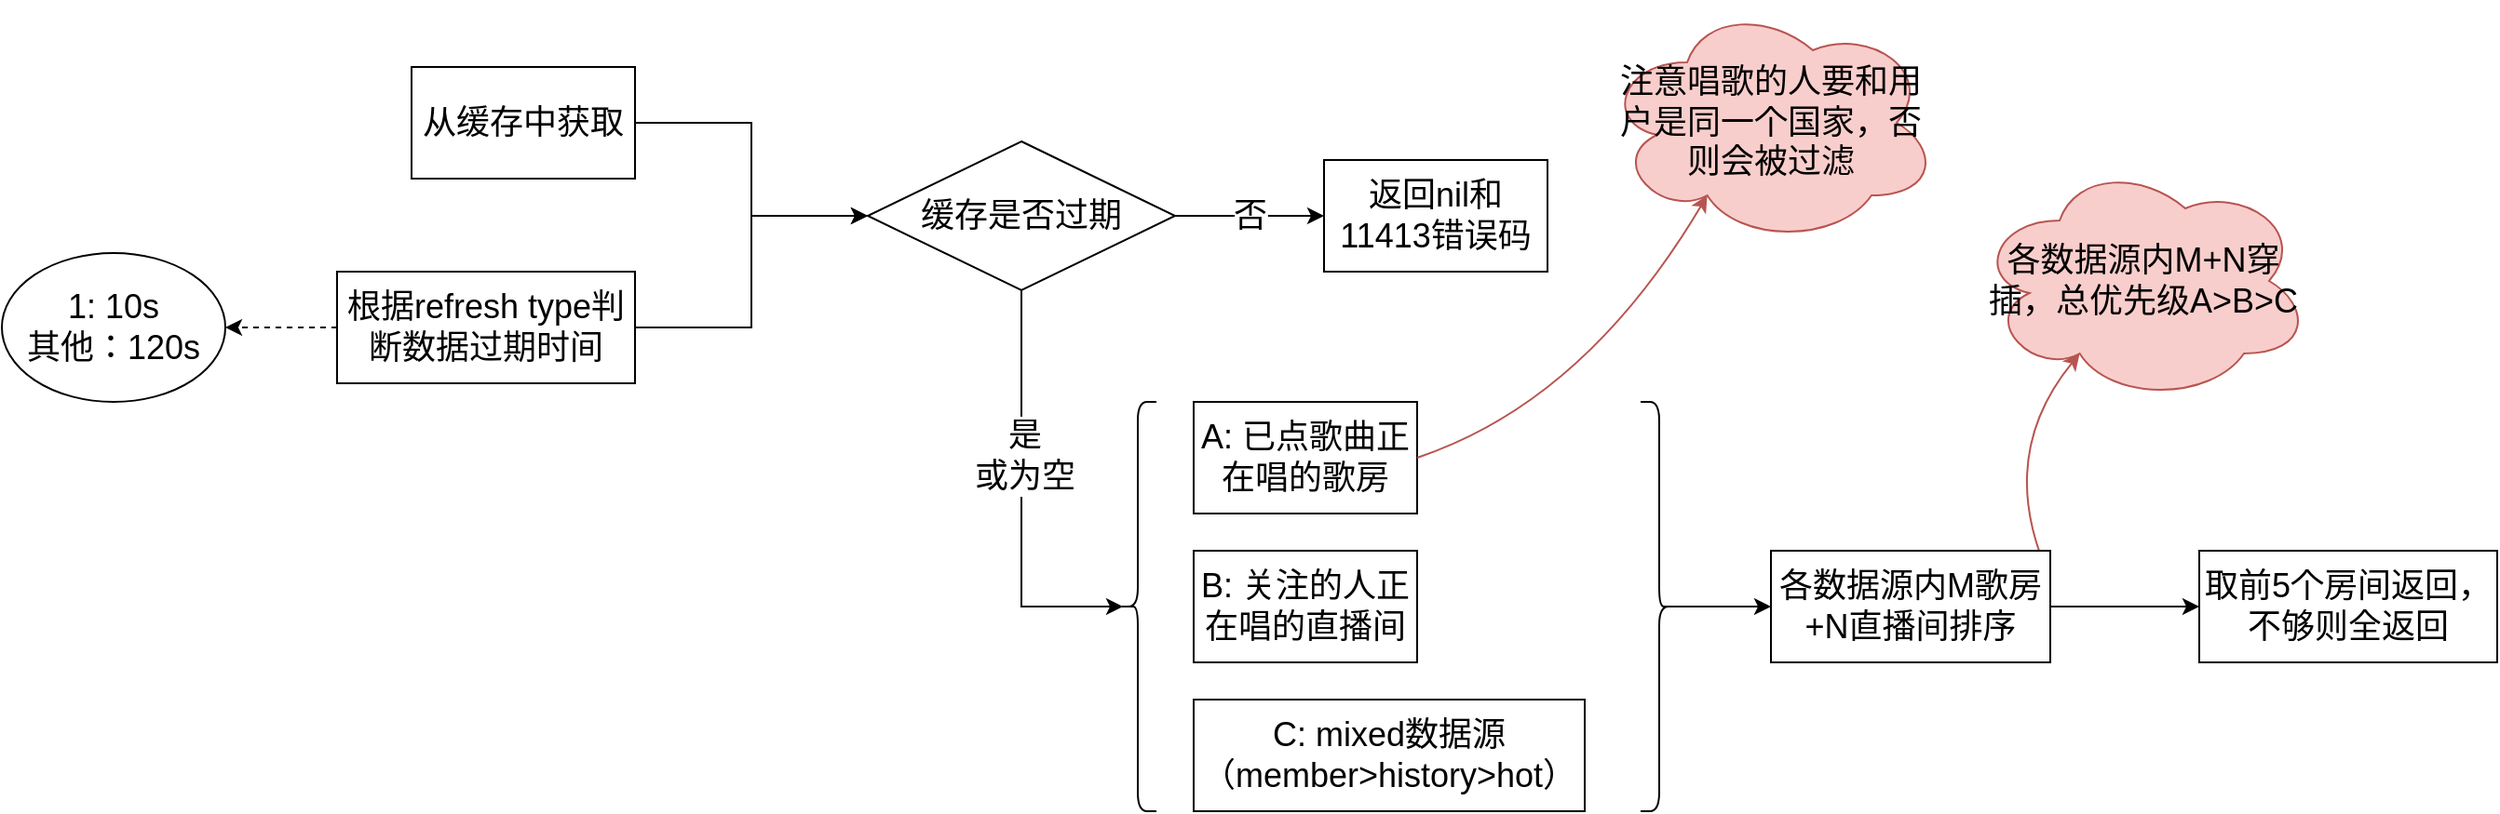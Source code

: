 <mxfile version="20.6.0" type="github">
  <diagram id="Rr7UaAeVeG6RVnHLHCyp" name="Page-1">
    <mxGraphModel dx="2393" dy="993" grid="1" gridSize="10" guides="1" tooltips="1" connect="1" arrows="1" fold="1" page="1" pageScale="1" pageWidth="850" pageHeight="1100" math="0" shadow="0">
      <root>
        <mxCell id="0" />
        <mxCell id="1" parent="0" />
        <mxCell id="OXf7bL4sMk8lbjEEoocj-6" style="edgeStyle=orthogonalEdgeStyle;rounded=0;orthogonalLoop=1;jettySize=auto;html=1;exitX=1;exitY=0.5;exitDx=0;exitDy=0;entryX=0;entryY=0.5;entryDx=0;entryDy=0;fontSize=18;" parent="1" source="OXf7bL4sMk8lbjEEoocj-1" target="OXf7bL4sMk8lbjEEoocj-5" edge="1">
          <mxGeometry relative="1" as="geometry" />
        </mxCell>
        <mxCell id="OXf7bL4sMk8lbjEEoocj-1" value="&lt;font style=&quot;font-size: 18px;&quot;&gt;从缓存中获取&lt;/font&gt;" style="rounded=0;whiteSpace=wrap;html=1;" parent="1" vertex="1">
          <mxGeometry x="100" y="150" width="120" height="60" as="geometry" />
        </mxCell>
        <mxCell id="OXf7bL4sMk8lbjEEoocj-4" value="" style="edgeStyle=orthogonalEdgeStyle;rounded=0;orthogonalLoop=1;jettySize=auto;html=1;fontSize=18;dashed=1;entryX=1;entryY=0.5;entryDx=0;entryDy=0;" parent="1" source="OXf7bL4sMk8lbjEEoocj-2" target="OXf7bL4sMk8lbjEEoocj-12" edge="1">
          <mxGeometry relative="1" as="geometry">
            <mxPoint y="290" as="targetPoint" />
          </mxGeometry>
        </mxCell>
        <mxCell id="OXf7bL4sMk8lbjEEoocj-9" style="edgeStyle=orthogonalEdgeStyle;rounded=0;orthogonalLoop=1;jettySize=auto;html=1;exitX=1;exitY=0.5;exitDx=0;exitDy=0;entryX=0;entryY=0.5;entryDx=0;entryDy=0;fontSize=18;" parent="1" source="OXf7bL4sMk8lbjEEoocj-2" target="OXf7bL4sMk8lbjEEoocj-5" edge="1">
          <mxGeometry relative="1" as="geometry" />
        </mxCell>
        <mxCell id="OXf7bL4sMk8lbjEEoocj-2" value="&lt;font style=&quot;font-size: 18px;&quot;&gt;根据refresh type判断数据过期时间&lt;/font&gt;" style="rounded=0;whiteSpace=wrap;html=1;" parent="1" vertex="1">
          <mxGeometry x="60" y="260" width="160" height="60" as="geometry" />
        </mxCell>
        <mxCell id="OXf7bL4sMk8lbjEEoocj-11" value="否" style="edgeStyle=orthogonalEdgeStyle;rounded=0;orthogonalLoop=1;jettySize=auto;html=1;exitX=1;exitY=0.5;exitDx=0;exitDy=0;entryX=0;entryY=0.5;entryDx=0;entryDy=0;fontSize=18;" parent="1" source="OXf7bL4sMk8lbjEEoocj-5" target="OXf7bL4sMk8lbjEEoocj-10" edge="1">
          <mxGeometry relative="1" as="geometry" />
        </mxCell>
        <mxCell id="OXf7bL4sMk8lbjEEoocj-21" style="edgeStyle=orthogonalEdgeStyle;rounded=0;orthogonalLoop=1;jettySize=auto;html=1;exitX=0.5;exitY=1;exitDx=0;exitDy=0;entryX=0.1;entryY=0.5;entryDx=0;entryDy=0;entryPerimeter=0;fontSize=18;" parent="1" source="OXf7bL4sMk8lbjEEoocj-5" target="OXf7bL4sMk8lbjEEoocj-16" edge="1">
          <mxGeometry relative="1" as="geometry">
            <Array as="points">
              <mxPoint x="428" y="440" />
            </Array>
          </mxGeometry>
        </mxCell>
        <mxCell id="OXf7bL4sMk8lbjEEoocj-29" value="是&lt;br&gt;或为空" style="edgeLabel;html=1;align=center;verticalAlign=middle;resizable=0;points=[];fontSize=18;" parent="OXf7bL4sMk8lbjEEoocj-21" vertex="1" connectable="0">
          <mxGeometry x="-0.207" y="1" relative="1" as="geometry">
            <mxPoint as="offset" />
          </mxGeometry>
        </mxCell>
        <mxCell id="OXf7bL4sMk8lbjEEoocj-5" value="缓存是否过期" style="rhombus;whiteSpace=wrap;html=1;fontSize=18;" parent="1" vertex="1">
          <mxGeometry x="345" y="190" width="165" height="80" as="geometry" />
        </mxCell>
        <mxCell id="OXf7bL4sMk8lbjEEoocj-10" value="&lt;font style=&quot;font-size: 18px;&quot;&gt;返回nil和11413错误码&lt;/font&gt;" style="rounded=0;whiteSpace=wrap;html=1;" parent="1" vertex="1">
          <mxGeometry x="590" y="200" width="120" height="60" as="geometry" />
        </mxCell>
        <mxCell id="OXf7bL4sMk8lbjEEoocj-12" value="1: 10s&lt;br&gt;其他：120s" style="ellipse;whiteSpace=wrap;html=1;fontSize=18;" parent="1" vertex="1">
          <mxGeometry x="-120" y="250" width="120" height="80" as="geometry" />
        </mxCell>
        <mxCell id="OXf7bL4sMk8lbjEEoocj-16" value="" style="shape=curlyBracket;whiteSpace=wrap;html=1;rounded=1;labelPosition=left;verticalLabelPosition=middle;align=right;verticalAlign=middle;fontSize=18;" parent="1" vertex="1">
          <mxGeometry x="480" y="330" width="20" height="220" as="geometry" />
        </mxCell>
        <mxCell id="OXf7bL4sMk8lbjEEoocj-17" value="&lt;span style=&quot;font-size: 18px;&quot;&gt;A: 已点歌曲正在唱的歌房&lt;/span&gt;" style="rounded=0;whiteSpace=wrap;html=1;" parent="1" vertex="1">
          <mxGeometry x="520" y="330" width="120" height="60" as="geometry" />
        </mxCell>
        <mxCell id="OXf7bL4sMk8lbjEEoocj-18" value="&lt;span style=&quot;font-size: 18px;&quot;&gt;B: 关注的人正在唱的直播间&lt;/span&gt;" style="rounded=0;whiteSpace=wrap;html=1;" parent="1" vertex="1">
          <mxGeometry x="520" y="410" width="120" height="60" as="geometry" />
        </mxCell>
        <mxCell id="OXf7bL4sMk8lbjEEoocj-20" value="&lt;span style=&quot;font-size: 18px;&quot;&gt;C: mixed数据源（member&amp;gt;history&amp;gt;hot）&lt;/span&gt;" style="rounded=0;whiteSpace=wrap;html=1;" parent="1" vertex="1">
          <mxGeometry x="520" y="490" width="210" height="60" as="geometry" />
        </mxCell>
        <mxCell id="OXf7bL4sMk8lbjEEoocj-22" value="各数据源内M+N穿插，总优先级A&amp;gt;B&amp;gt;C" style="ellipse;shape=cloud;whiteSpace=wrap;html=1;fontSize=18;fillColor=#f8cecc;strokeColor=#b85450;" parent="1" vertex="1">
          <mxGeometry x="940" y="200" width="180" height="130" as="geometry" />
        </mxCell>
        <mxCell id="OXf7bL4sMk8lbjEEoocj-23" value="" style="curved=1;endArrow=classic;html=1;rounded=0;fontSize=18;exitX=1;exitY=0.25;exitDx=0;exitDy=0;entryX=0.31;entryY=0.8;entryDx=0;entryDy=0;entryPerimeter=0;fillColor=#f8cecc;strokeColor=#b85450;" parent="1" source="OXf7bL4sMk8lbjEEoocj-24" target="OXf7bL4sMk8lbjEEoocj-22" edge="1">
          <mxGeometry width="50" height="50" relative="1" as="geometry">
            <mxPoint x="510" y="270" as="sourcePoint" />
            <mxPoint x="560" y="220" as="targetPoint" />
            <Array as="points">
              <mxPoint x="950" y="360" />
            </Array>
          </mxGeometry>
        </mxCell>
        <mxCell id="OXf7bL4sMk8lbjEEoocj-28" value="" style="edgeStyle=orthogonalEdgeStyle;rounded=0;orthogonalLoop=1;jettySize=auto;html=1;fontSize=18;" parent="1" source="OXf7bL4sMk8lbjEEoocj-24" target="OXf7bL4sMk8lbjEEoocj-27" edge="1">
          <mxGeometry relative="1" as="geometry" />
        </mxCell>
        <mxCell id="OXf7bL4sMk8lbjEEoocj-24" value="&lt;span style=&quot;font-size: 18px;&quot;&gt;各数据源内M歌房+N直播间排序&lt;/span&gt;" style="rounded=0;whiteSpace=wrap;html=1;" parent="1" vertex="1">
          <mxGeometry x="830" y="410" width="150" height="60" as="geometry" />
        </mxCell>
        <mxCell id="OXf7bL4sMk8lbjEEoocj-26" style="edgeStyle=orthogonalEdgeStyle;rounded=0;orthogonalLoop=1;jettySize=auto;html=1;exitX=0.1;exitY=0.5;exitDx=0;exitDy=0;exitPerimeter=0;fontSize=18;" parent="1" source="OXf7bL4sMk8lbjEEoocj-25" target="OXf7bL4sMk8lbjEEoocj-24" edge="1">
          <mxGeometry relative="1" as="geometry" />
        </mxCell>
        <mxCell id="OXf7bL4sMk8lbjEEoocj-25" value="" style="shape=curlyBracket;whiteSpace=wrap;html=1;rounded=1;labelPosition=left;verticalLabelPosition=middle;align=right;verticalAlign=middle;fontSize=18;rotation=-180;" parent="1" vertex="1">
          <mxGeometry x="760" y="330" width="20" height="220" as="geometry" />
        </mxCell>
        <mxCell id="OXf7bL4sMk8lbjEEoocj-27" value="&lt;span style=&quot;font-size: 18px;&quot;&gt;取前5个房间返回，不够则全返回&lt;/span&gt;" style="rounded=0;whiteSpace=wrap;html=1;" parent="1" vertex="1">
          <mxGeometry x="1060" y="410" width="160" height="60" as="geometry" />
        </mxCell>
        <mxCell id="OXf7bL4sMk8lbjEEoocj-30" value="" style="curved=1;endArrow=classic;html=1;rounded=0;fontSize=18;exitX=1;exitY=0.5;exitDx=0;exitDy=0;entryX=0.31;entryY=0.8;entryDx=0;entryDy=0;entryPerimeter=0;fillColor=#f8cecc;strokeColor=#b85450;" parent="1" source="OXf7bL4sMk8lbjEEoocj-17" target="OXf7bL4sMk8lbjEEoocj-31" edge="1">
          <mxGeometry width="50" height="50" relative="1" as="geometry">
            <mxPoint x="500" y="340" as="sourcePoint" />
            <mxPoint x="795.8" y="174" as="targetPoint" />
            <Array as="points">
              <mxPoint x="730" y="330" />
            </Array>
          </mxGeometry>
        </mxCell>
        <mxCell id="OXf7bL4sMk8lbjEEoocj-31" value="注意唱歌的人要和用户是同一个国家，否则会被过滤" style="ellipse;shape=cloud;whiteSpace=wrap;html=1;fontSize=18;fillColor=#f8cecc;strokeColor=#b85450;" parent="1" vertex="1">
          <mxGeometry x="740" y="115" width="180" height="130" as="geometry" />
        </mxCell>
      </root>
    </mxGraphModel>
  </diagram>
</mxfile>
